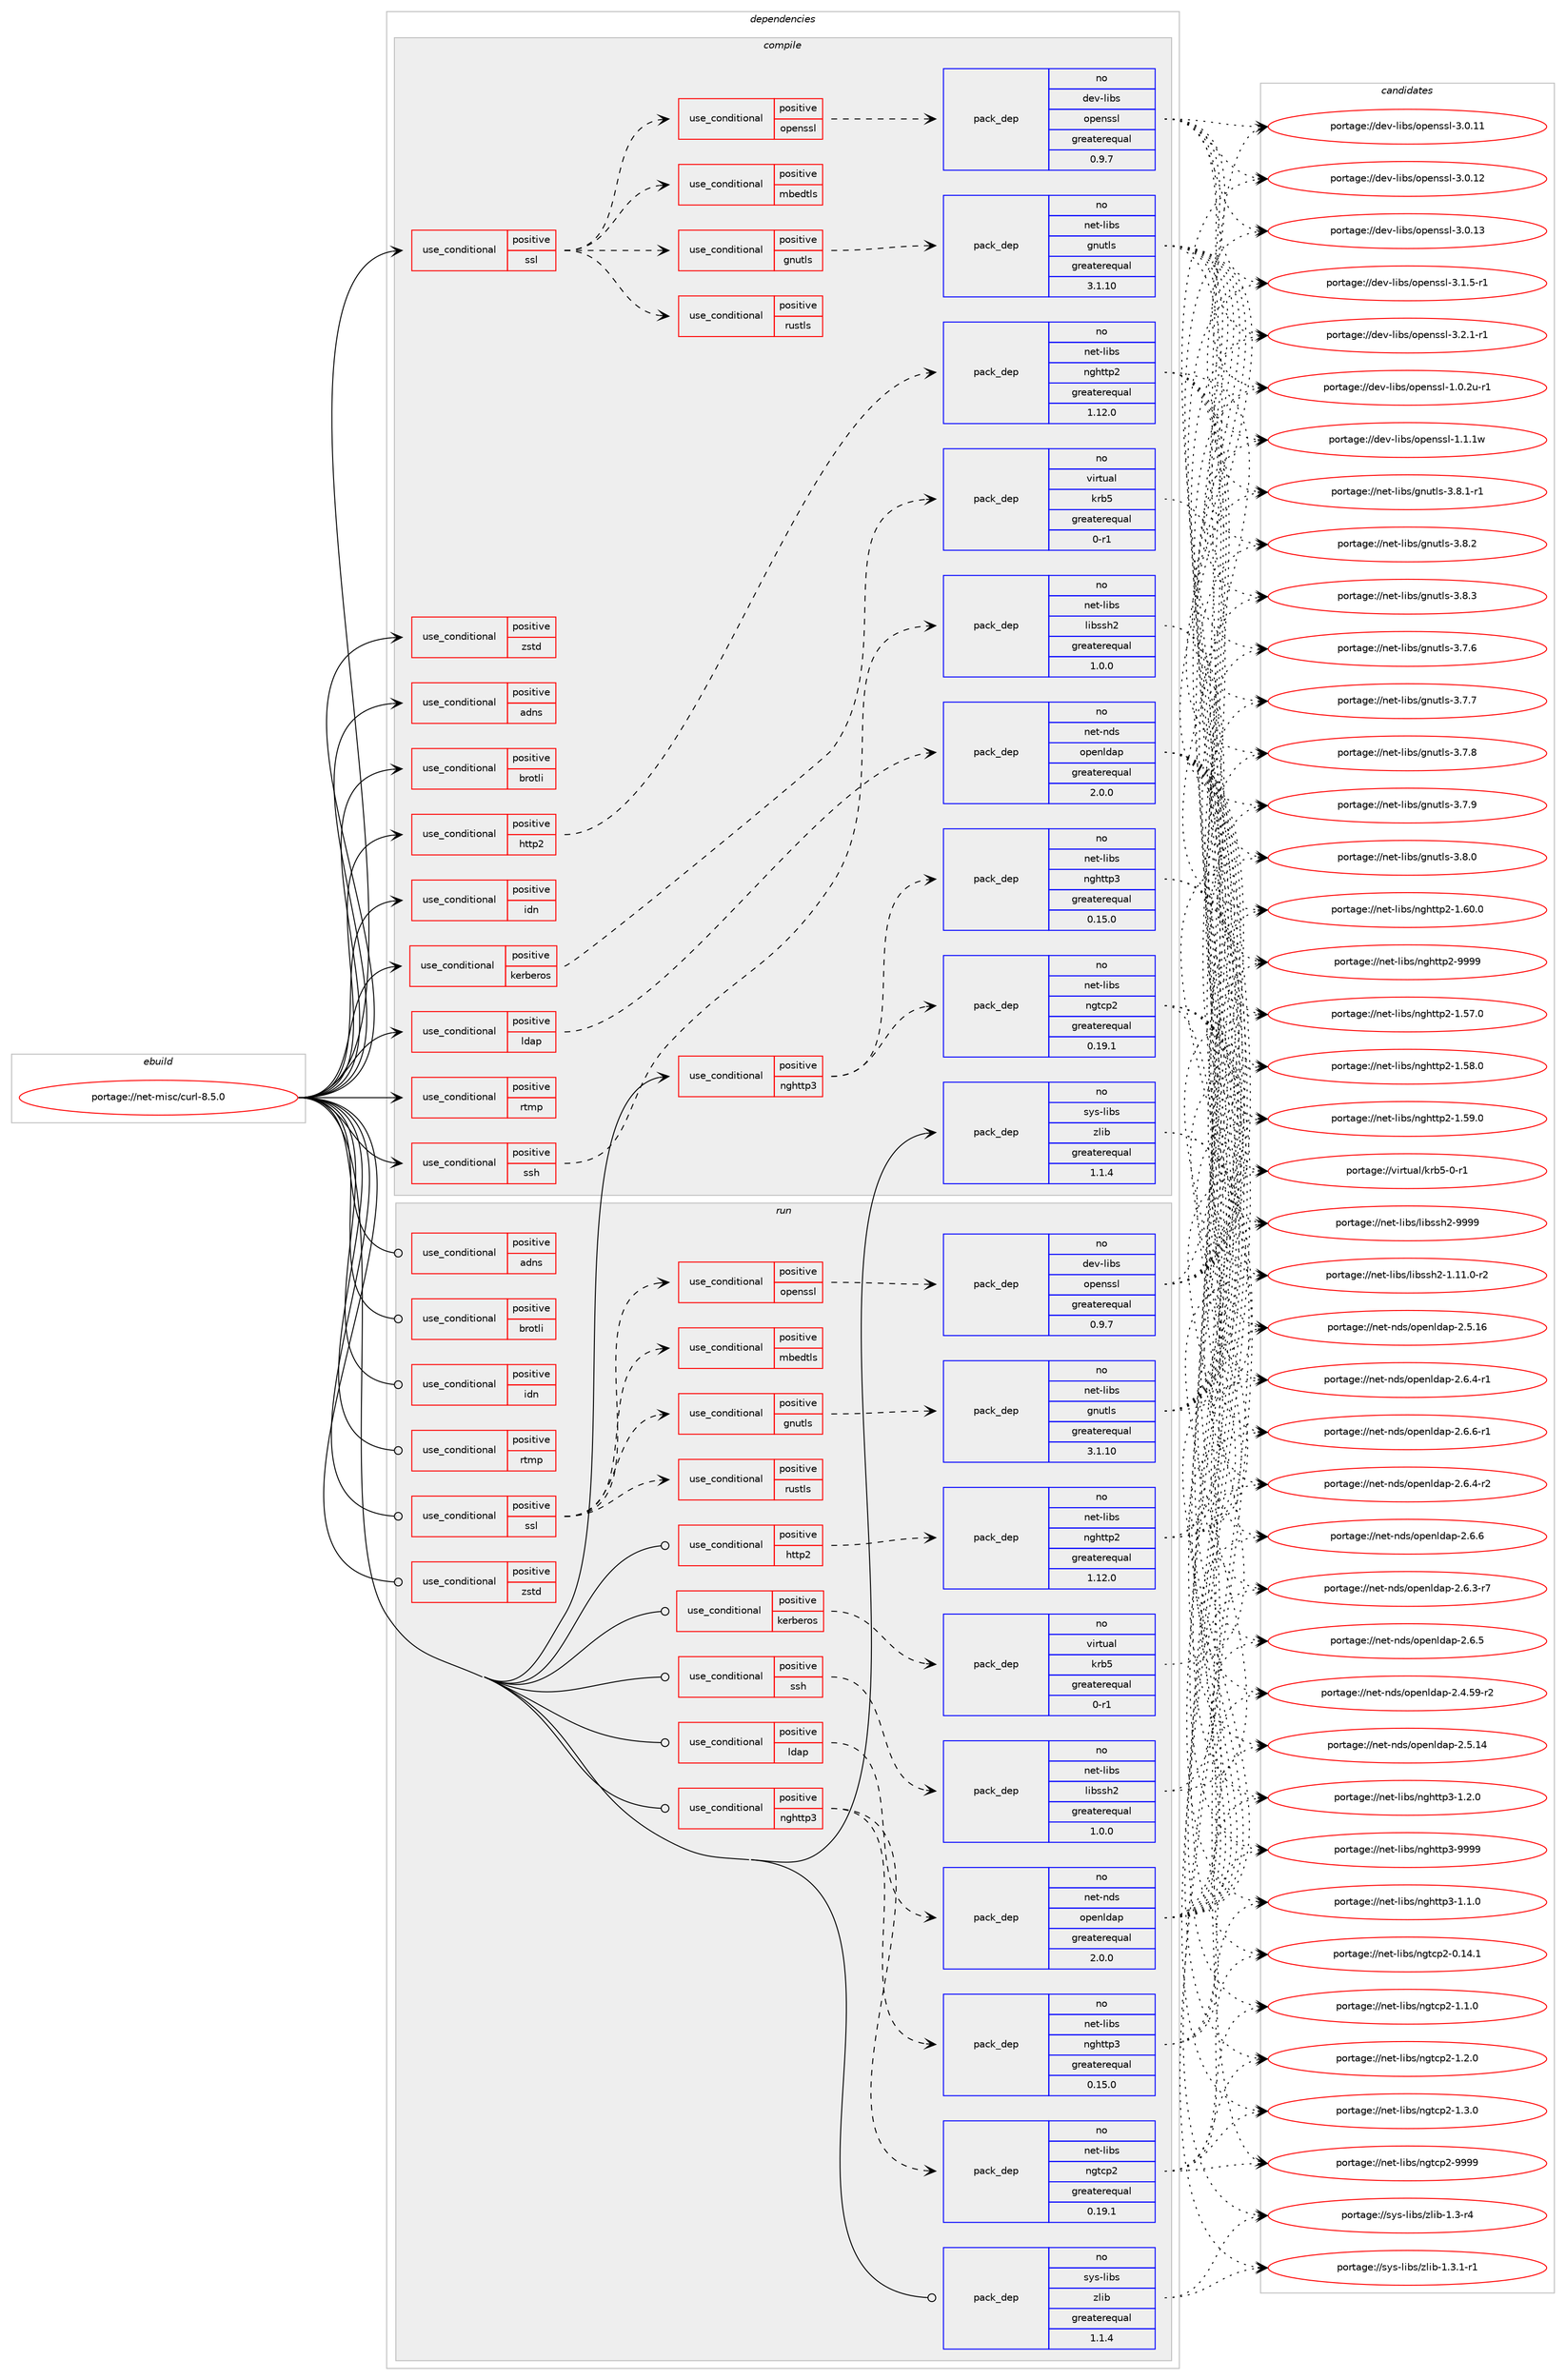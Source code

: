 digraph prolog {

# *************
# Graph options
# *************

newrank=true;
concentrate=true;
compound=true;
graph [rankdir=LR,fontname=Helvetica,fontsize=10,ranksep=1.5];#, ranksep=2.5, nodesep=0.2];
edge  [arrowhead=vee];
node  [fontname=Helvetica,fontsize=10];

# **********
# The ebuild
# **********

subgraph cluster_leftcol {
color=gray;
rank=same;
label=<<i>ebuild</i>>;
id [label="portage://net-misc/curl-8.5.0", color=red, width=4, href="../net-misc/curl-8.5.0.svg"];
}

# ****************
# The dependencies
# ****************

subgraph cluster_midcol {
color=gray;
label=<<i>dependencies</i>>;
subgraph cluster_compile {
fillcolor="#eeeeee";
style=filled;
label=<<i>compile</i>>;
subgraph cond1181 {
dependency1755 [label=<<TABLE BORDER="0" CELLBORDER="1" CELLSPACING="0" CELLPADDING="4"><TR><TD ROWSPAN="3" CELLPADDING="10">use_conditional</TD></TR><TR><TD>positive</TD></TR><TR><TD>adns</TD></TR></TABLE>>, shape=none, color=red];
# *** BEGIN UNKNOWN DEPENDENCY TYPE (TODO) ***
# dependency1755 -> package_dependency(portage://net-misc/curl-8.5.0,install,no,net-dns,c-ares,none,[,,],any_same_slot,[use(optenable(abi_x86_32),negative),use(optenable(abi_x86_64),negative),use(optenable(abi_x86_x32),negative),use(optenable(abi_mips_n32),negative),use(optenable(abi_mips_n64),negative),use(optenable(abi_mips_o32),negative),use(optenable(abi_s390_32),negative),use(optenable(abi_s390_64),negative)])
# *** END UNKNOWN DEPENDENCY TYPE (TODO) ***

}
id:e -> dependency1755:w [weight=20,style="solid",arrowhead="vee"];
subgraph cond1182 {
dependency1756 [label=<<TABLE BORDER="0" CELLBORDER="1" CELLSPACING="0" CELLPADDING="4"><TR><TD ROWSPAN="3" CELLPADDING="10">use_conditional</TD></TR><TR><TD>positive</TD></TR><TR><TD>brotli</TD></TR></TABLE>>, shape=none, color=red];
# *** BEGIN UNKNOWN DEPENDENCY TYPE (TODO) ***
# dependency1756 -> package_dependency(portage://net-misc/curl-8.5.0,install,no,app-arch,brotli,none,[,,],any_same_slot,[use(optenable(abi_x86_32),negative),use(optenable(abi_x86_64),negative),use(optenable(abi_x86_x32),negative),use(optenable(abi_mips_n32),negative),use(optenable(abi_mips_n64),negative),use(optenable(abi_mips_o32),negative),use(optenable(abi_s390_32),negative),use(optenable(abi_s390_64),negative)])
# *** END UNKNOWN DEPENDENCY TYPE (TODO) ***

}
id:e -> dependency1756:w [weight=20,style="solid",arrowhead="vee"];
subgraph cond1183 {
dependency1757 [label=<<TABLE BORDER="0" CELLBORDER="1" CELLSPACING="0" CELLPADDING="4"><TR><TD ROWSPAN="3" CELLPADDING="10">use_conditional</TD></TR><TR><TD>positive</TD></TR><TR><TD>http2</TD></TR></TABLE>>, shape=none, color=red];
subgraph pack546 {
dependency1758 [label=<<TABLE BORDER="0" CELLBORDER="1" CELLSPACING="0" CELLPADDING="4" WIDTH="220"><TR><TD ROWSPAN="6" CELLPADDING="30">pack_dep</TD></TR><TR><TD WIDTH="110">no</TD></TR><TR><TD>net-libs</TD></TR><TR><TD>nghttp2</TD></TR><TR><TD>greaterequal</TD></TR><TR><TD>1.12.0</TD></TR></TABLE>>, shape=none, color=blue];
}
dependency1757:e -> dependency1758:w [weight=20,style="dashed",arrowhead="vee"];
}
id:e -> dependency1757:w [weight=20,style="solid",arrowhead="vee"];
subgraph cond1184 {
dependency1759 [label=<<TABLE BORDER="0" CELLBORDER="1" CELLSPACING="0" CELLPADDING="4"><TR><TD ROWSPAN="3" CELLPADDING="10">use_conditional</TD></TR><TR><TD>positive</TD></TR><TR><TD>idn</TD></TR></TABLE>>, shape=none, color=red];
# *** BEGIN UNKNOWN DEPENDENCY TYPE (TODO) ***
# dependency1759 -> package_dependency(portage://net-misc/curl-8.5.0,install,no,net-dns,libidn2,none,[,,],any_same_slot,[use(optenable(static-libs),none),use(optenable(abi_x86_32),negative),use(optenable(abi_x86_64),negative),use(optenable(abi_x86_x32),negative),use(optenable(abi_mips_n32),negative),use(optenable(abi_mips_n64),negative),use(optenable(abi_mips_o32),negative),use(optenable(abi_s390_32),negative),use(optenable(abi_s390_64),negative)])
# *** END UNKNOWN DEPENDENCY TYPE (TODO) ***

}
id:e -> dependency1759:w [weight=20,style="solid",arrowhead="vee"];
subgraph cond1185 {
dependency1760 [label=<<TABLE BORDER="0" CELLBORDER="1" CELLSPACING="0" CELLPADDING="4"><TR><TD ROWSPAN="3" CELLPADDING="10">use_conditional</TD></TR><TR><TD>positive</TD></TR><TR><TD>kerberos</TD></TR></TABLE>>, shape=none, color=red];
subgraph pack547 {
dependency1761 [label=<<TABLE BORDER="0" CELLBORDER="1" CELLSPACING="0" CELLPADDING="4" WIDTH="220"><TR><TD ROWSPAN="6" CELLPADDING="30">pack_dep</TD></TR><TR><TD WIDTH="110">no</TD></TR><TR><TD>virtual</TD></TR><TR><TD>krb5</TD></TR><TR><TD>greaterequal</TD></TR><TR><TD>0-r1</TD></TR></TABLE>>, shape=none, color=blue];
}
dependency1760:e -> dependency1761:w [weight=20,style="dashed",arrowhead="vee"];
}
id:e -> dependency1760:w [weight=20,style="solid",arrowhead="vee"];
subgraph cond1186 {
dependency1762 [label=<<TABLE BORDER="0" CELLBORDER="1" CELLSPACING="0" CELLPADDING="4"><TR><TD ROWSPAN="3" CELLPADDING="10">use_conditional</TD></TR><TR><TD>positive</TD></TR><TR><TD>ldap</TD></TR></TABLE>>, shape=none, color=red];
subgraph pack548 {
dependency1763 [label=<<TABLE BORDER="0" CELLBORDER="1" CELLSPACING="0" CELLPADDING="4" WIDTH="220"><TR><TD ROWSPAN="6" CELLPADDING="30">pack_dep</TD></TR><TR><TD WIDTH="110">no</TD></TR><TR><TD>net-nds</TD></TR><TR><TD>openldap</TD></TR><TR><TD>greaterequal</TD></TR><TR><TD>2.0.0</TD></TR></TABLE>>, shape=none, color=blue];
}
dependency1762:e -> dependency1763:w [weight=20,style="dashed",arrowhead="vee"];
}
id:e -> dependency1762:w [weight=20,style="solid",arrowhead="vee"];
subgraph cond1187 {
dependency1764 [label=<<TABLE BORDER="0" CELLBORDER="1" CELLSPACING="0" CELLPADDING="4"><TR><TD ROWSPAN="3" CELLPADDING="10">use_conditional</TD></TR><TR><TD>positive</TD></TR><TR><TD>nghttp3</TD></TR></TABLE>>, shape=none, color=red];
subgraph pack549 {
dependency1765 [label=<<TABLE BORDER="0" CELLBORDER="1" CELLSPACING="0" CELLPADDING="4" WIDTH="220"><TR><TD ROWSPAN="6" CELLPADDING="30">pack_dep</TD></TR><TR><TD WIDTH="110">no</TD></TR><TR><TD>net-libs</TD></TR><TR><TD>nghttp3</TD></TR><TR><TD>greaterequal</TD></TR><TR><TD>0.15.0</TD></TR></TABLE>>, shape=none, color=blue];
}
dependency1764:e -> dependency1765:w [weight=20,style="dashed",arrowhead="vee"];
subgraph pack550 {
dependency1766 [label=<<TABLE BORDER="0" CELLBORDER="1" CELLSPACING="0" CELLPADDING="4" WIDTH="220"><TR><TD ROWSPAN="6" CELLPADDING="30">pack_dep</TD></TR><TR><TD WIDTH="110">no</TD></TR><TR><TD>net-libs</TD></TR><TR><TD>ngtcp2</TD></TR><TR><TD>greaterequal</TD></TR><TR><TD>0.19.1</TD></TR></TABLE>>, shape=none, color=blue];
}
dependency1764:e -> dependency1766:w [weight=20,style="dashed",arrowhead="vee"];
}
id:e -> dependency1764:w [weight=20,style="solid",arrowhead="vee"];
subgraph cond1188 {
dependency1767 [label=<<TABLE BORDER="0" CELLBORDER="1" CELLSPACING="0" CELLPADDING="4"><TR><TD ROWSPAN="3" CELLPADDING="10">use_conditional</TD></TR><TR><TD>positive</TD></TR><TR><TD>rtmp</TD></TR></TABLE>>, shape=none, color=red];
# *** BEGIN UNKNOWN DEPENDENCY TYPE (TODO) ***
# dependency1767 -> package_dependency(portage://net-misc/curl-8.5.0,install,no,media-video,rtmpdump,none,[,,],[],[use(optenable(abi_x86_32),negative),use(optenable(abi_x86_64),negative),use(optenable(abi_x86_x32),negative),use(optenable(abi_mips_n32),negative),use(optenable(abi_mips_n64),negative),use(optenable(abi_mips_o32),negative),use(optenable(abi_s390_32),negative),use(optenable(abi_s390_64),negative)])
# *** END UNKNOWN DEPENDENCY TYPE (TODO) ***

}
id:e -> dependency1767:w [weight=20,style="solid",arrowhead="vee"];
subgraph cond1189 {
dependency1768 [label=<<TABLE BORDER="0" CELLBORDER="1" CELLSPACING="0" CELLPADDING="4"><TR><TD ROWSPAN="3" CELLPADDING="10">use_conditional</TD></TR><TR><TD>positive</TD></TR><TR><TD>ssh</TD></TR></TABLE>>, shape=none, color=red];
subgraph pack551 {
dependency1769 [label=<<TABLE BORDER="0" CELLBORDER="1" CELLSPACING="0" CELLPADDING="4" WIDTH="220"><TR><TD ROWSPAN="6" CELLPADDING="30">pack_dep</TD></TR><TR><TD WIDTH="110">no</TD></TR><TR><TD>net-libs</TD></TR><TR><TD>libssh2</TD></TR><TR><TD>greaterequal</TD></TR><TR><TD>1.0.0</TD></TR></TABLE>>, shape=none, color=blue];
}
dependency1768:e -> dependency1769:w [weight=20,style="dashed",arrowhead="vee"];
}
id:e -> dependency1768:w [weight=20,style="solid",arrowhead="vee"];
subgraph cond1190 {
dependency1770 [label=<<TABLE BORDER="0" CELLBORDER="1" CELLSPACING="0" CELLPADDING="4"><TR><TD ROWSPAN="3" CELLPADDING="10">use_conditional</TD></TR><TR><TD>positive</TD></TR><TR><TD>ssl</TD></TR></TABLE>>, shape=none, color=red];
subgraph cond1191 {
dependency1771 [label=<<TABLE BORDER="0" CELLBORDER="1" CELLSPACING="0" CELLPADDING="4"><TR><TD ROWSPAN="3" CELLPADDING="10">use_conditional</TD></TR><TR><TD>positive</TD></TR><TR><TD>gnutls</TD></TR></TABLE>>, shape=none, color=red];
# *** BEGIN UNKNOWN DEPENDENCY TYPE (TODO) ***
# dependency1771 -> package_dependency(portage://net-misc/curl-8.5.0,install,no,app-misc,ca-certificates,none,[,,],[],[])
# *** END UNKNOWN DEPENDENCY TYPE (TODO) ***

subgraph pack552 {
dependency1772 [label=<<TABLE BORDER="0" CELLBORDER="1" CELLSPACING="0" CELLPADDING="4" WIDTH="220"><TR><TD ROWSPAN="6" CELLPADDING="30">pack_dep</TD></TR><TR><TD WIDTH="110">no</TD></TR><TR><TD>net-libs</TD></TR><TR><TD>gnutls</TD></TR><TR><TD>greaterequal</TD></TR><TR><TD>3.1.10</TD></TR></TABLE>>, shape=none, color=blue];
}
dependency1771:e -> dependency1772:w [weight=20,style="dashed",arrowhead="vee"];
# *** BEGIN UNKNOWN DEPENDENCY TYPE (TODO) ***
# dependency1771 -> package_dependency(portage://net-misc/curl-8.5.0,install,no,dev-libs,nettle,none,[,,],any_same_slot,[use(optenable(abi_x86_32),negative),use(optenable(abi_x86_64),negative),use(optenable(abi_x86_x32),negative),use(optenable(abi_mips_n32),negative),use(optenable(abi_mips_n64),negative),use(optenable(abi_mips_o32),negative),use(optenable(abi_s390_32),negative),use(optenable(abi_s390_64),negative)])
# *** END UNKNOWN DEPENDENCY TYPE (TODO) ***

}
dependency1770:e -> dependency1771:w [weight=20,style="dashed",arrowhead="vee"];
subgraph cond1192 {
dependency1773 [label=<<TABLE BORDER="0" CELLBORDER="1" CELLSPACING="0" CELLPADDING="4"><TR><TD ROWSPAN="3" CELLPADDING="10">use_conditional</TD></TR><TR><TD>positive</TD></TR><TR><TD>mbedtls</TD></TR></TABLE>>, shape=none, color=red];
# *** BEGIN UNKNOWN DEPENDENCY TYPE (TODO) ***
# dependency1773 -> package_dependency(portage://net-misc/curl-8.5.0,install,no,app-misc,ca-certificates,none,[,,],[],[])
# *** END UNKNOWN DEPENDENCY TYPE (TODO) ***

# *** BEGIN UNKNOWN DEPENDENCY TYPE (TODO) ***
# dependency1773 -> package_dependency(portage://net-misc/curl-8.5.0,install,no,net-libs,mbedtls,none,[,,],any_same_slot,[use(optenable(abi_x86_32),negative),use(optenable(abi_x86_64),negative),use(optenable(abi_x86_x32),negative),use(optenable(abi_mips_n32),negative),use(optenable(abi_mips_n64),negative),use(optenable(abi_mips_o32),negative),use(optenable(abi_s390_32),negative),use(optenable(abi_s390_64),negative)])
# *** END UNKNOWN DEPENDENCY TYPE (TODO) ***

}
dependency1770:e -> dependency1773:w [weight=20,style="dashed",arrowhead="vee"];
subgraph cond1193 {
dependency1774 [label=<<TABLE BORDER="0" CELLBORDER="1" CELLSPACING="0" CELLPADDING="4"><TR><TD ROWSPAN="3" CELLPADDING="10">use_conditional</TD></TR><TR><TD>positive</TD></TR><TR><TD>openssl</TD></TR></TABLE>>, shape=none, color=red];
subgraph pack553 {
dependency1775 [label=<<TABLE BORDER="0" CELLBORDER="1" CELLSPACING="0" CELLPADDING="4" WIDTH="220"><TR><TD ROWSPAN="6" CELLPADDING="30">pack_dep</TD></TR><TR><TD WIDTH="110">no</TD></TR><TR><TD>dev-libs</TD></TR><TR><TD>openssl</TD></TR><TR><TD>greaterequal</TD></TR><TR><TD>0.9.7</TD></TR></TABLE>>, shape=none, color=blue];
}
dependency1774:e -> dependency1775:w [weight=20,style="dashed",arrowhead="vee"];
}
dependency1770:e -> dependency1774:w [weight=20,style="dashed",arrowhead="vee"];
subgraph cond1194 {
dependency1776 [label=<<TABLE BORDER="0" CELLBORDER="1" CELLSPACING="0" CELLPADDING="4"><TR><TD ROWSPAN="3" CELLPADDING="10">use_conditional</TD></TR><TR><TD>positive</TD></TR><TR><TD>rustls</TD></TR></TABLE>>, shape=none, color=red];
# *** BEGIN UNKNOWN DEPENDENCY TYPE (TODO) ***
# dependency1776 -> package_dependency(portage://net-misc/curl-8.5.0,install,no,net-libs,rustls-ffi,none,[,,],any_same_slot,[use(optenable(abi_x86_32),negative),use(optenable(abi_x86_64),negative),use(optenable(abi_x86_x32),negative),use(optenable(abi_mips_n32),negative),use(optenable(abi_mips_n64),negative),use(optenable(abi_mips_o32),negative),use(optenable(abi_s390_32),negative),use(optenable(abi_s390_64),negative)])
# *** END UNKNOWN DEPENDENCY TYPE (TODO) ***

}
dependency1770:e -> dependency1776:w [weight=20,style="dashed",arrowhead="vee"];
}
id:e -> dependency1770:w [weight=20,style="solid",arrowhead="vee"];
subgraph cond1195 {
dependency1777 [label=<<TABLE BORDER="0" CELLBORDER="1" CELLSPACING="0" CELLPADDING="4"><TR><TD ROWSPAN="3" CELLPADDING="10">use_conditional</TD></TR><TR><TD>positive</TD></TR><TR><TD>zstd</TD></TR></TABLE>>, shape=none, color=red];
# *** BEGIN UNKNOWN DEPENDENCY TYPE (TODO) ***
# dependency1777 -> package_dependency(portage://net-misc/curl-8.5.0,install,no,app-arch,zstd,none,[,,],any_same_slot,[use(optenable(abi_x86_32),negative),use(optenable(abi_x86_64),negative),use(optenable(abi_x86_x32),negative),use(optenable(abi_mips_n32),negative),use(optenable(abi_mips_n64),negative),use(optenable(abi_mips_o32),negative),use(optenable(abi_s390_32),negative),use(optenable(abi_s390_64),negative)])
# *** END UNKNOWN DEPENDENCY TYPE (TODO) ***

}
id:e -> dependency1777:w [weight=20,style="solid",arrowhead="vee"];
subgraph pack554 {
dependency1778 [label=<<TABLE BORDER="0" CELLBORDER="1" CELLSPACING="0" CELLPADDING="4" WIDTH="220"><TR><TD ROWSPAN="6" CELLPADDING="30">pack_dep</TD></TR><TR><TD WIDTH="110">no</TD></TR><TR><TD>sys-libs</TD></TR><TR><TD>zlib</TD></TR><TR><TD>greaterequal</TD></TR><TR><TD>1.1.4</TD></TR></TABLE>>, shape=none, color=blue];
}
id:e -> dependency1778:w [weight=20,style="solid",arrowhead="vee"];
}
subgraph cluster_compileandrun {
fillcolor="#eeeeee";
style=filled;
label=<<i>compile and run</i>>;
}
subgraph cluster_run {
fillcolor="#eeeeee";
style=filled;
label=<<i>run</i>>;
subgraph cond1196 {
dependency1779 [label=<<TABLE BORDER="0" CELLBORDER="1" CELLSPACING="0" CELLPADDING="4"><TR><TD ROWSPAN="3" CELLPADDING="10">use_conditional</TD></TR><TR><TD>positive</TD></TR><TR><TD>adns</TD></TR></TABLE>>, shape=none, color=red];
# *** BEGIN UNKNOWN DEPENDENCY TYPE (TODO) ***
# dependency1779 -> package_dependency(portage://net-misc/curl-8.5.0,run,no,net-dns,c-ares,none,[,,],any_same_slot,[use(optenable(abi_x86_32),negative),use(optenable(abi_x86_64),negative),use(optenable(abi_x86_x32),negative),use(optenable(abi_mips_n32),negative),use(optenable(abi_mips_n64),negative),use(optenable(abi_mips_o32),negative),use(optenable(abi_s390_32),negative),use(optenable(abi_s390_64),negative)])
# *** END UNKNOWN DEPENDENCY TYPE (TODO) ***

}
id:e -> dependency1779:w [weight=20,style="solid",arrowhead="odot"];
subgraph cond1197 {
dependency1780 [label=<<TABLE BORDER="0" CELLBORDER="1" CELLSPACING="0" CELLPADDING="4"><TR><TD ROWSPAN="3" CELLPADDING="10">use_conditional</TD></TR><TR><TD>positive</TD></TR><TR><TD>brotli</TD></TR></TABLE>>, shape=none, color=red];
# *** BEGIN UNKNOWN DEPENDENCY TYPE (TODO) ***
# dependency1780 -> package_dependency(portage://net-misc/curl-8.5.0,run,no,app-arch,brotli,none,[,,],any_same_slot,[use(optenable(abi_x86_32),negative),use(optenable(abi_x86_64),negative),use(optenable(abi_x86_x32),negative),use(optenable(abi_mips_n32),negative),use(optenable(abi_mips_n64),negative),use(optenable(abi_mips_o32),negative),use(optenable(abi_s390_32),negative),use(optenable(abi_s390_64),negative)])
# *** END UNKNOWN DEPENDENCY TYPE (TODO) ***

}
id:e -> dependency1780:w [weight=20,style="solid",arrowhead="odot"];
subgraph cond1198 {
dependency1781 [label=<<TABLE BORDER="0" CELLBORDER="1" CELLSPACING="0" CELLPADDING="4"><TR><TD ROWSPAN="3" CELLPADDING="10">use_conditional</TD></TR><TR><TD>positive</TD></TR><TR><TD>http2</TD></TR></TABLE>>, shape=none, color=red];
subgraph pack555 {
dependency1782 [label=<<TABLE BORDER="0" CELLBORDER="1" CELLSPACING="0" CELLPADDING="4" WIDTH="220"><TR><TD ROWSPAN="6" CELLPADDING="30">pack_dep</TD></TR><TR><TD WIDTH="110">no</TD></TR><TR><TD>net-libs</TD></TR><TR><TD>nghttp2</TD></TR><TR><TD>greaterequal</TD></TR><TR><TD>1.12.0</TD></TR></TABLE>>, shape=none, color=blue];
}
dependency1781:e -> dependency1782:w [weight=20,style="dashed",arrowhead="vee"];
}
id:e -> dependency1781:w [weight=20,style="solid",arrowhead="odot"];
subgraph cond1199 {
dependency1783 [label=<<TABLE BORDER="0" CELLBORDER="1" CELLSPACING="0" CELLPADDING="4"><TR><TD ROWSPAN="3" CELLPADDING="10">use_conditional</TD></TR><TR><TD>positive</TD></TR><TR><TD>idn</TD></TR></TABLE>>, shape=none, color=red];
# *** BEGIN UNKNOWN DEPENDENCY TYPE (TODO) ***
# dependency1783 -> package_dependency(portage://net-misc/curl-8.5.0,run,no,net-dns,libidn2,none,[,,],any_same_slot,[use(optenable(static-libs),none),use(optenable(abi_x86_32),negative),use(optenable(abi_x86_64),negative),use(optenable(abi_x86_x32),negative),use(optenable(abi_mips_n32),negative),use(optenable(abi_mips_n64),negative),use(optenable(abi_mips_o32),negative),use(optenable(abi_s390_32),negative),use(optenable(abi_s390_64),negative)])
# *** END UNKNOWN DEPENDENCY TYPE (TODO) ***

}
id:e -> dependency1783:w [weight=20,style="solid",arrowhead="odot"];
subgraph cond1200 {
dependency1784 [label=<<TABLE BORDER="0" CELLBORDER="1" CELLSPACING="0" CELLPADDING="4"><TR><TD ROWSPAN="3" CELLPADDING="10">use_conditional</TD></TR><TR><TD>positive</TD></TR><TR><TD>kerberos</TD></TR></TABLE>>, shape=none, color=red];
subgraph pack556 {
dependency1785 [label=<<TABLE BORDER="0" CELLBORDER="1" CELLSPACING="0" CELLPADDING="4" WIDTH="220"><TR><TD ROWSPAN="6" CELLPADDING="30">pack_dep</TD></TR><TR><TD WIDTH="110">no</TD></TR><TR><TD>virtual</TD></TR><TR><TD>krb5</TD></TR><TR><TD>greaterequal</TD></TR><TR><TD>0-r1</TD></TR></TABLE>>, shape=none, color=blue];
}
dependency1784:e -> dependency1785:w [weight=20,style="dashed",arrowhead="vee"];
}
id:e -> dependency1784:w [weight=20,style="solid",arrowhead="odot"];
subgraph cond1201 {
dependency1786 [label=<<TABLE BORDER="0" CELLBORDER="1" CELLSPACING="0" CELLPADDING="4"><TR><TD ROWSPAN="3" CELLPADDING="10">use_conditional</TD></TR><TR><TD>positive</TD></TR><TR><TD>ldap</TD></TR></TABLE>>, shape=none, color=red];
subgraph pack557 {
dependency1787 [label=<<TABLE BORDER="0" CELLBORDER="1" CELLSPACING="0" CELLPADDING="4" WIDTH="220"><TR><TD ROWSPAN="6" CELLPADDING="30">pack_dep</TD></TR><TR><TD WIDTH="110">no</TD></TR><TR><TD>net-nds</TD></TR><TR><TD>openldap</TD></TR><TR><TD>greaterequal</TD></TR><TR><TD>2.0.0</TD></TR></TABLE>>, shape=none, color=blue];
}
dependency1786:e -> dependency1787:w [weight=20,style="dashed",arrowhead="vee"];
}
id:e -> dependency1786:w [weight=20,style="solid",arrowhead="odot"];
subgraph cond1202 {
dependency1788 [label=<<TABLE BORDER="0" CELLBORDER="1" CELLSPACING="0" CELLPADDING="4"><TR><TD ROWSPAN="3" CELLPADDING="10">use_conditional</TD></TR><TR><TD>positive</TD></TR><TR><TD>nghttp3</TD></TR></TABLE>>, shape=none, color=red];
subgraph pack558 {
dependency1789 [label=<<TABLE BORDER="0" CELLBORDER="1" CELLSPACING="0" CELLPADDING="4" WIDTH="220"><TR><TD ROWSPAN="6" CELLPADDING="30">pack_dep</TD></TR><TR><TD WIDTH="110">no</TD></TR><TR><TD>net-libs</TD></TR><TR><TD>nghttp3</TD></TR><TR><TD>greaterequal</TD></TR><TR><TD>0.15.0</TD></TR></TABLE>>, shape=none, color=blue];
}
dependency1788:e -> dependency1789:w [weight=20,style="dashed",arrowhead="vee"];
subgraph pack559 {
dependency1790 [label=<<TABLE BORDER="0" CELLBORDER="1" CELLSPACING="0" CELLPADDING="4" WIDTH="220"><TR><TD ROWSPAN="6" CELLPADDING="30">pack_dep</TD></TR><TR><TD WIDTH="110">no</TD></TR><TR><TD>net-libs</TD></TR><TR><TD>ngtcp2</TD></TR><TR><TD>greaterequal</TD></TR><TR><TD>0.19.1</TD></TR></TABLE>>, shape=none, color=blue];
}
dependency1788:e -> dependency1790:w [weight=20,style="dashed",arrowhead="vee"];
}
id:e -> dependency1788:w [weight=20,style="solid",arrowhead="odot"];
subgraph cond1203 {
dependency1791 [label=<<TABLE BORDER="0" CELLBORDER="1" CELLSPACING="0" CELLPADDING="4"><TR><TD ROWSPAN="3" CELLPADDING="10">use_conditional</TD></TR><TR><TD>positive</TD></TR><TR><TD>rtmp</TD></TR></TABLE>>, shape=none, color=red];
# *** BEGIN UNKNOWN DEPENDENCY TYPE (TODO) ***
# dependency1791 -> package_dependency(portage://net-misc/curl-8.5.0,run,no,media-video,rtmpdump,none,[,,],[],[use(optenable(abi_x86_32),negative),use(optenable(abi_x86_64),negative),use(optenable(abi_x86_x32),negative),use(optenable(abi_mips_n32),negative),use(optenable(abi_mips_n64),negative),use(optenable(abi_mips_o32),negative),use(optenable(abi_s390_32),negative),use(optenable(abi_s390_64),negative)])
# *** END UNKNOWN DEPENDENCY TYPE (TODO) ***

}
id:e -> dependency1791:w [weight=20,style="solid",arrowhead="odot"];
subgraph cond1204 {
dependency1792 [label=<<TABLE BORDER="0" CELLBORDER="1" CELLSPACING="0" CELLPADDING="4"><TR><TD ROWSPAN="3" CELLPADDING="10">use_conditional</TD></TR><TR><TD>positive</TD></TR><TR><TD>ssh</TD></TR></TABLE>>, shape=none, color=red];
subgraph pack560 {
dependency1793 [label=<<TABLE BORDER="0" CELLBORDER="1" CELLSPACING="0" CELLPADDING="4" WIDTH="220"><TR><TD ROWSPAN="6" CELLPADDING="30">pack_dep</TD></TR><TR><TD WIDTH="110">no</TD></TR><TR><TD>net-libs</TD></TR><TR><TD>libssh2</TD></TR><TR><TD>greaterequal</TD></TR><TR><TD>1.0.0</TD></TR></TABLE>>, shape=none, color=blue];
}
dependency1792:e -> dependency1793:w [weight=20,style="dashed",arrowhead="vee"];
}
id:e -> dependency1792:w [weight=20,style="solid",arrowhead="odot"];
subgraph cond1205 {
dependency1794 [label=<<TABLE BORDER="0" CELLBORDER="1" CELLSPACING="0" CELLPADDING="4"><TR><TD ROWSPAN="3" CELLPADDING="10">use_conditional</TD></TR><TR><TD>positive</TD></TR><TR><TD>ssl</TD></TR></TABLE>>, shape=none, color=red];
subgraph cond1206 {
dependency1795 [label=<<TABLE BORDER="0" CELLBORDER="1" CELLSPACING="0" CELLPADDING="4"><TR><TD ROWSPAN="3" CELLPADDING="10">use_conditional</TD></TR><TR><TD>positive</TD></TR><TR><TD>gnutls</TD></TR></TABLE>>, shape=none, color=red];
# *** BEGIN UNKNOWN DEPENDENCY TYPE (TODO) ***
# dependency1795 -> package_dependency(portage://net-misc/curl-8.5.0,run,no,app-misc,ca-certificates,none,[,,],[],[])
# *** END UNKNOWN DEPENDENCY TYPE (TODO) ***

subgraph pack561 {
dependency1796 [label=<<TABLE BORDER="0" CELLBORDER="1" CELLSPACING="0" CELLPADDING="4" WIDTH="220"><TR><TD ROWSPAN="6" CELLPADDING="30">pack_dep</TD></TR><TR><TD WIDTH="110">no</TD></TR><TR><TD>net-libs</TD></TR><TR><TD>gnutls</TD></TR><TR><TD>greaterequal</TD></TR><TR><TD>3.1.10</TD></TR></TABLE>>, shape=none, color=blue];
}
dependency1795:e -> dependency1796:w [weight=20,style="dashed",arrowhead="vee"];
# *** BEGIN UNKNOWN DEPENDENCY TYPE (TODO) ***
# dependency1795 -> package_dependency(portage://net-misc/curl-8.5.0,run,no,dev-libs,nettle,none,[,,],any_same_slot,[use(optenable(abi_x86_32),negative),use(optenable(abi_x86_64),negative),use(optenable(abi_x86_x32),negative),use(optenable(abi_mips_n32),negative),use(optenable(abi_mips_n64),negative),use(optenable(abi_mips_o32),negative),use(optenable(abi_s390_32),negative),use(optenable(abi_s390_64),negative)])
# *** END UNKNOWN DEPENDENCY TYPE (TODO) ***

}
dependency1794:e -> dependency1795:w [weight=20,style="dashed",arrowhead="vee"];
subgraph cond1207 {
dependency1797 [label=<<TABLE BORDER="0" CELLBORDER="1" CELLSPACING="0" CELLPADDING="4"><TR><TD ROWSPAN="3" CELLPADDING="10">use_conditional</TD></TR><TR><TD>positive</TD></TR><TR><TD>mbedtls</TD></TR></TABLE>>, shape=none, color=red];
# *** BEGIN UNKNOWN DEPENDENCY TYPE (TODO) ***
# dependency1797 -> package_dependency(portage://net-misc/curl-8.5.0,run,no,app-misc,ca-certificates,none,[,,],[],[])
# *** END UNKNOWN DEPENDENCY TYPE (TODO) ***

# *** BEGIN UNKNOWN DEPENDENCY TYPE (TODO) ***
# dependency1797 -> package_dependency(portage://net-misc/curl-8.5.0,run,no,net-libs,mbedtls,none,[,,],any_same_slot,[use(optenable(abi_x86_32),negative),use(optenable(abi_x86_64),negative),use(optenable(abi_x86_x32),negative),use(optenable(abi_mips_n32),negative),use(optenable(abi_mips_n64),negative),use(optenable(abi_mips_o32),negative),use(optenable(abi_s390_32),negative),use(optenable(abi_s390_64),negative)])
# *** END UNKNOWN DEPENDENCY TYPE (TODO) ***

}
dependency1794:e -> dependency1797:w [weight=20,style="dashed",arrowhead="vee"];
subgraph cond1208 {
dependency1798 [label=<<TABLE BORDER="0" CELLBORDER="1" CELLSPACING="0" CELLPADDING="4"><TR><TD ROWSPAN="3" CELLPADDING="10">use_conditional</TD></TR><TR><TD>positive</TD></TR><TR><TD>openssl</TD></TR></TABLE>>, shape=none, color=red];
subgraph pack562 {
dependency1799 [label=<<TABLE BORDER="0" CELLBORDER="1" CELLSPACING="0" CELLPADDING="4" WIDTH="220"><TR><TD ROWSPAN="6" CELLPADDING="30">pack_dep</TD></TR><TR><TD WIDTH="110">no</TD></TR><TR><TD>dev-libs</TD></TR><TR><TD>openssl</TD></TR><TR><TD>greaterequal</TD></TR><TR><TD>0.9.7</TD></TR></TABLE>>, shape=none, color=blue];
}
dependency1798:e -> dependency1799:w [weight=20,style="dashed",arrowhead="vee"];
}
dependency1794:e -> dependency1798:w [weight=20,style="dashed",arrowhead="vee"];
subgraph cond1209 {
dependency1800 [label=<<TABLE BORDER="0" CELLBORDER="1" CELLSPACING="0" CELLPADDING="4"><TR><TD ROWSPAN="3" CELLPADDING="10">use_conditional</TD></TR><TR><TD>positive</TD></TR><TR><TD>rustls</TD></TR></TABLE>>, shape=none, color=red];
# *** BEGIN UNKNOWN DEPENDENCY TYPE (TODO) ***
# dependency1800 -> package_dependency(portage://net-misc/curl-8.5.0,run,no,net-libs,rustls-ffi,none,[,,],any_same_slot,[use(optenable(abi_x86_32),negative),use(optenable(abi_x86_64),negative),use(optenable(abi_x86_x32),negative),use(optenable(abi_mips_n32),negative),use(optenable(abi_mips_n64),negative),use(optenable(abi_mips_o32),negative),use(optenable(abi_s390_32),negative),use(optenable(abi_s390_64),negative)])
# *** END UNKNOWN DEPENDENCY TYPE (TODO) ***

}
dependency1794:e -> dependency1800:w [weight=20,style="dashed",arrowhead="vee"];
}
id:e -> dependency1794:w [weight=20,style="solid",arrowhead="odot"];
subgraph cond1210 {
dependency1801 [label=<<TABLE BORDER="0" CELLBORDER="1" CELLSPACING="0" CELLPADDING="4"><TR><TD ROWSPAN="3" CELLPADDING="10">use_conditional</TD></TR><TR><TD>positive</TD></TR><TR><TD>zstd</TD></TR></TABLE>>, shape=none, color=red];
# *** BEGIN UNKNOWN DEPENDENCY TYPE (TODO) ***
# dependency1801 -> package_dependency(portage://net-misc/curl-8.5.0,run,no,app-arch,zstd,none,[,,],any_same_slot,[use(optenable(abi_x86_32),negative),use(optenable(abi_x86_64),negative),use(optenable(abi_x86_x32),negative),use(optenable(abi_mips_n32),negative),use(optenable(abi_mips_n64),negative),use(optenable(abi_mips_o32),negative),use(optenable(abi_s390_32),negative),use(optenable(abi_s390_64),negative)])
# *** END UNKNOWN DEPENDENCY TYPE (TODO) ***

}
id:e -> dependency1801:w [weight=20,style="solid",arrowhead="odot"];
subgraph pack563 {
dependency1802 [label=<<TABLE BORDER="0" CELLBORDER="1" CELLSPACING="0" CELLPADDING="4" WIDTH="220"><TR><TD ROWSPAN="6" CELLPADDING="30">pack_dep</TD></TR><TR><TD WIDTH="110">no</TD></TR><TR><TD>sys-libs</TD></TR><TR><TD>zlib</TD></TR><TR><TD>greaterequal</TD></TR><TR><TD>1.1.4</TD></TR></TABLE>>, shape=none, color=blue];
}
id:e -> dependency1802:w [weight=20,style="solid",arrowhead="odot"];
}
}

# **************
# The candidates
# **************

subgraph cluster_choices {
rank=same;
color=gray;
label=<<i>candidates</i>>;

subgraph choice546 {
color=black;
nodesep=1;
choice1101011164510810598115471101031041161161125045494653554648 [label="portage://net-libs/nghttp2-1.57.0", color=red, width=4,href="../net-libs/nghttp2-1.57.0.svg"];
choice1101011164510810598115471101031041161161125045494653564648 [label="portage://net-libs/nghttp2-1.58.0", color=red, width=4,href="../net-libs/nghttp2-1.58.0.svg"];
choice1101011164510810598115471101031041161161125045494653574648 [label="portage://net-libs/nghttp2-1.59.0", color=red, width=4,href="../net-libs/nghttp2-1.59.0.svg"];
choice1101011164510810598115471101031041161161125045494654484648 [label="portage://net-libs/nghttp2-1.60.0", color=red, width=4,href="../net-libs/nghttp2-1.60.0.svg"];
choice110101116451081059811547110103104116116112504557575757 [label="portage://net-libs/nghttp2-9999", color=red, width=4,href="../net-libs/nghttp2-9999.svg"];
dependency1758:e -> choice1101011164510810598115471101031041161161125045494653554648:w [style=dotted,weight="100"];
dependency1758:e -> choice1101011164510810598115471101031041161161125045494653564648:w [style=dotted,weight="100"];
dependency1758:e -> choice1101011164510810598115471101031041161161125045494653574648:w [style=dotted,weight="100"];
dependency1758:e -> choice1101011164510810598115471101031041161161125045494654484648:w [style=dotted,weight="100"];
dependency1758:e -> choice110101116451081059811547110103104116116112504557575757:w [style=dotted,weight="100"];
}
subgraph choice547 {
color=black;
nodesep=1;
choice1181051141161179710847107114985345484511449 [label="portage://virtual/krb5-0-r1", color=red, width=4,href="../virtual/krb5-0-r1.svg"];
dependency1761:e -> choice1181051141161179710847107114985345484511449:w [style=dotted,weight="100"];
}
subgraph choice548 {
color=black;
nodesep=1;
choice110101116451101001154711111210111010810097112455046524653574511450 [label="portage://net-nds/openldap-2.4.59-r2", color=red, width=4,href="../net-nds/openldap-2.4.59-r2.svg"];
choice11010111645110100115471111121011101081009711245504653464952 [label="portage://net-nds/openldap-2.5.14", color=red, width=4,href="../net-nds/openldap-2.5.14.svg"];
choice11010111645110100115471111121011101081009711245504653464954 [label="portage://net-nds/openldap-2.5.16", color=red, width=4,href="../net-nds/openldap-2.5.16.svg"];
choice1101011164511010011547111112101110108100971124550465446514511455 [label="portage://net-nds/openldap-2.6.3-r7", color=red, width=4,href="../net-nds/openldap-2.6.3-r7.svg"];
choice1101011164511010011547111112101110108100971124550465446524511449 [label="portage://net-nds/openldap-2.6.4-r1", color=red, width=4,href="../net-nds/openldap-2.6.4-r1.svg"];
choice1101011164511010011547111112101110108100971124550465446524511450 [label="portage://net-nds/openldap-2.6.4-r2", color=red, width=4,href="../net-nds/openldap-2.6.4-r2.svg"];
choice110101116451101001154711111210111010810097112455046544653 [label="portage://net-nds/openldap-2.6.5", color=red, width=4,href="../net-nds/openldap-2.6.5.svg"];
choice110101116451101001154711111210111010810097112455046544654 [label="portage://net-nds/openldap-2.6.6", color=red, width=4,href="../net-nds/openldap-2.6.6.svg"];
choice1101011164511010011547111112101110108100971124550465446544511449 [label="portage://net-nds/openldap-2.6.6-r1", color=red, width=4,href="../net-nds/openldap-2.6.6-r1.svg"];
dependency1763:e -> choice110101116451101001154711111210111010810097112455046524653574511450:w [style=dotted,weight="100"];
dependency1763:e -> choice11010111645110100115471111121011101081009711245504653464952:w [style=dotted,weight="100"];
dependency1763:e -> choice11010111645110100115471111121011101081009711245504653464954:w [style=dotted,weight="100"];
dependency1763:e -> choice1101011164511010011547111112101110108100971124550465446514511455:w [style=dotted,weight="100"];
dependency1763:e -> choice1101011164511010011547111112101110108100971124550465446524511449:w [style=dotted,weight="100"];
dependency1763:e -> choice1101011164511010011547111112101110108100971124550465446524511450:w [style=dotted,weight="100"];
dependency1763:e -> choice110101116451101001154711111210111010810097112455046544653:w [style=dotted,weight="100"];
dependency1763:e -> choice110101116451101001154711111210111010810097112455046544654:w [style=dotted,weight="100"];
dependency1763:e -> choice1101011164511010011547111112101110108100971124550465446544511449:w [style=dotted,weight="100"];
}
subgraph choice549 {
color=black;
nodesep=1;
choice11010111645108105981154711010310411611611251454946494648 [label="portage://net-libs/nghttp3-1.1.0", color=red, width=4,href="../net-libs/nghttp3-1.1.0.svg"];
choice11010111645108105981154711010310411611611251454946504648 [label="portage://net-libs/nghttp3-1.2.0", color=red, width=4,href="../net-libs/nghttp3-1.2.0.svg"];
choice110101116451081059811547110103104116116112514557575757 [label="portage://net-libs/nghttp3-9999", color=red, width=4,href="../net-libs/nghttp3-9999.svg"];
dependency1765:e -> choice11010111645108105981154711010310411611611251454946494648:w [style=dotted,weight="100"];
dependency1765:e -> choice11010111645108105981154711010310411611611251454946504648:w [style=dotted,weight="100"];
dependency1765:e -> choice110101116451081059811547110103104116116112514557575757:w [style=dotted,weight="100"];
}
subgraph choice550 {
color=black;
nodesep=1;
choice110101116451081059811547110103116991125045484649524649 [label="portage://net-libs/ngtcp2-0.14.1", color=red, width=4,href="../net-libs/ngtcp2-0.14.1.svg"];
choice1101011164510810598115471101031169911250454946494648 [label="portage://net-libs/ngtcp2-1.1.0", color=red, width=4,href="../net-libs/ngtcp2-1.1.0.svg"];
choice1101011164510810598115471101031169911250454946504648 [label="portage://net-libs/ngtcp2-1.2.0", color=red, width=4,href="../net-libs/ngtcp2-1.2.0.svg"];
choice1101011164510810598115471101031169911250454946514648 [label="portage://net-libs/ngtcp2-1.3.0", color=red, width=4,href="../net-libs/ngtcp2-1.3.0.svg"];
choice11010111645108105981154711010311699112504557575757 [label="portage://net-libs/ngtcp2-9999", color=red, width=4,href="../net-libs/ngtcp2-9999.svg"];
dependency1766:e -> choice110101116451081059811547110103116991125045484649524649:w [style=dotted,weight="100"];
dependency1766:e -> choice1101011164510810598115471101031169911250454946494648:w [style=dotted,weight="100"];
dependency1766:e -> choice1101011164510810598115471101031169911250454946504648:w [style=dotted,weight="100"];
dependency1766:e -> choice1101011164510810598115471101031169911250454946514648:w [style=dotted,weight="100"];
dependency1766:e -> choice11010111645108105981154711010311699112504557575757:w [style=dotted,weight="100"];
}
subgraph choice551 {
color=black;
nodesep=1;
choice1101011164510810598115471081059811511510450454946494946484511450 [label="portage://net-libs/libssh2-1.11.0-r2", color=red, width=4,href="../net-libs/libssh2-1.11.0-r2.svg"];
choice11010111645108105981154710810598115115104504557575757 [label="portage://net-libs/libssh2-9999", color=red, width=4,href="../net-libs/libssh2-9999.svg"];
dependency1769:e -> choice1101011164510810598115471081059811511510450454946494946484511450:w [style=dotted,weight="100"];
dependency1769:e -> choice11010111645108105981154710810598115115104504557575757:w [style=dotted,weight="100"];
}
subgraph choice552 {
color=black;
nodesep=1;
choice110101116451081059811547103110117116108115455146554654 [label="portage://net-libs/gnutls-3.7.6", color=red, width=4,href="../net-libs/gnutls-3.7.6.svg"];
choice110101116451081059811547103110117116108115455146554655 [label="portage://net-libs/gnutls-3.7.7", color=red, width=4,href="../net-libs/gnutls-3.7.7.svg"];
choice110101116451081059811547103110117116108115455146554656 [label="portage://net-libs/gnutls-3.7.8", color=red, width=4,href="../net-libs/gnutls-3.7.8.svg"];
choice110101116451081059811547103110117116108115455146554657 [label="portage://net-libs/gnutls-3.7.9", color=red, width=4,href="../net-libs/gnutls-3.7.9.svg"];
choice110101116451081059811547103110117116108115455146564648 [label="portage://net-libs/gnutls-3.8.0", color=red, width=4,href="../net-libs/gnutls-3.8.0.svg"];
choice1101011164510810598115471031101171161081154551465646494511449 [label="portage://net-libs/gnutls-3.8.1-r1", color=red, width=4,href="../net-libs/gnutls-3.8.1-r1.svg"];
choice110101116451081059811547103110117116108115455146564650 [label="portage://net-libs/gnutls-3.8.2", color=red, width=4,href="../net-libs/gnutls-3.8.2.svg"];
choice110101116451081059811547103110117116108115455146564651 [label="portage://net-libs/gnutls-3.8.3", color=red, width=4,href="../net-libs/gnutls-3.8.3.svg"];
dependency1772:e -> choice110101116451081059811547103110117116108115455146554654:w [style=dotted,weight="100"];
dependency1772:e -> choice110101116451081059811547103110117116108115455146554655:w [style=dotted,weight="100"];
dependency1772:e -> choice110101116451081059811547103110117116108115455146554656:w [style=dotted,weight="100"];
dependency1772:e -> choice110101116451081059811547103110117116108115455146554657:w [style=dotted,weight="100"];
dependency1772:e -> choice110101116451081059811547103110117116108115455146564648:w [style=dotted,weight="100"];
dependency1772:e -> choice1101011164510810598115471031101171161081154551465646494511449:w [style=dotted,weight="100"];
dependency1772:e -> choice110101116451081059811547103110117116108115455146564650:w [style=dotted,weight="100"];
dependency1772:e -> choice110101116451081059811547103110117116108115455146564651:w [style=dotted,weight="100"];
}
subgraph choice553 {
color=black;
nodesep=1;
choice1001011184510810598115471111121011101151151084549464846501174511449 [label="portage://dev-libs/openssl-1.0.2u-r1", color=red, width=4,href="../dev-libs/openssl-1.0.2u-r1.svg"];
choice100101118451081059811547111112101110115115108454946494649119 [label="portage://dev-libs/openssl-1.1.1w", color=red, width=4,href="../dev-libs/openssl-1.1.1w.svg"];
choice10010111845108105981154711111210111011511510845514648464949 [label="portage://dev-libs/openssl-3.0.11", color=red, width=4,href="../dev-libs/openssl-3.0.11.svg"];
choice10010111845108105981154711111210111011511510845514648464950 [label="portage://dev-libs/openssl-3.0.12", color=red, width=4,href="../dev-libs/openssl-3.0.12.svg"];
choice10010111845108105981154711111210111011511510845514648464951 [label="portage://dev-libs/openssl-3.0.13", color=red, width=4,href="../dev-libs/openssl-3.0.13.svg"];
choice1001011184510810598115471111121011101151151084551464946534511449 [label="portage://dev-libs/openssl-3.1.5-r1", color=red, width=4,href="../dev-libs/openssl-3.1.5-r1.svg"];
choice1001011184510810598115471111121011101151151084551465046494511449 [label="portage://dev-libs/openssl-3.2.1-r1", color=red, width=4,href="../dev-libs/openssl-3.2.1-r1.svg"];
dependency1775:e -> choice1001011184510810598115471111121011101151151084549464846501174511449:w [style=dotted,weight="100"];
dependency1775:e -> choice100101118451081059811547111112101110115115108454946494649119:w [style=dotted,weight="100"];
dependency1775:e -> choice10010111845108105981154711111210111011511510845514648464949:w [style=dotted,weight="100"];
dependency1775:e -> choice10010111845108105981154711111210111011511510845514648464950:w [style=dotted,weight="100"];
dependency1775:e -> choice10010111845108105981154711111210111011511510845514648464951:w [style=dotted,weight="100"];
dependency1775:e -> choice1001011184510810598115471111121011101151151084551464946534511449:w [style=dotted,weight="100"];
dependency1775:e -> choice1001011184510810598115471111121011101151151084551465046494511449:w [style=dotted,weight="100"];
}
subgraph choice554 {
color=black;
nodesep=1;
choice11512111545108105981154712210810598454946514511452 [label="portage://sys-libs/zlib-1.3-r4", color=red, width=4,href="../sys-libs/zlib-1.3-r4.svg"];
choice115121115451081059811547122108105984549465146494511449 [label="portage://sys-libs/zlib-1.3.1-r1", color=red, width=4,href="../sys-libs/zlib-1.3.1-r1.svg"];
dependency1778:e -> choice11512111545108105981154712210810598454946514511452:w [style=dotted,weight="100"];
dependency1778:e -> choice115121115451081059811547122108105984549465146494511449:w [style=dotted,weight="100"];
}
subgraph choice555 {
color=black;
nodesep=1;
choice1101011164510810598115471101031041161161125045494653554648 [label="portage://net-libs/nghttp2-1.57.0", color=red, width=4,href="../net-libs/nghttp2-1.57.0.svg"];
choice1101011164510810598115471101031041161161125045494653564648 [label="portage://net-libs/nghttp2-1.58.0", color=red, width=4,href="../net-libs/nghttp2-1.58.0.svg"];
choice1101011164510810598115471101031041161161125045494653574648 [label="portage://net-libs/nghttp2-1.59.0", color=red, width=4,href="../net-libs/nghttp2-1.59.0.svg"];
choice1101011164510810598115471101031041161161125045494654484648 [label="portage://net-libs/nghttp2-1.60.0", color=red, width=4,href="../net-libs/nghttp2-1.60.0.svg"];
choice110101116451081059811547110103104116116112504557575757 [label="portage://net-libs/nghttp2-9999", color=red, width=4,href="../net-libs/nghttp2-9999.svg"];
dependency1782:e -> choice1101011164510810598115471101031041161161125045494653554648:w [style=dotted,weight="100"];
dependency1782:e -> choice1101011164510810598115471101031041161161125045494653564648:w [style=dotted,weight="100"];
dependency1782:e -> choice1101011164510810598115471101031041161161125045494653574648:w [style=dotted,weight="100"];
dependency1782:e -> choice1101011164510810598115471101031041161161125045494654484648:w [style=dotted,weight="100"];
dependency1782:e -> choice110101116451081059811547110103104116116112504557575757:w [style=dotted,weight="100"];
}
subgraph choice556 {
color=black;
nodesep=1;
choice1181051141161179710847107114985345484511449 [label="portage://virtual/krb5-0-r1", color=red, width=4,href="../virtual/krb5-0-r1.svg"];
dependency1785:e -> choice1181051141161179710847107114985345484511449:w [style=dotted,weight="100"];
}
subgraph choice557 {
color=black;
nodesep=1;
choice110101116451101001154711111210111010810097112455046524653574511450 [label="portage://net-nds/openldap-2.4.59-r2", color=red, width=4,href="../net-nds/openldap-2.4.59-r2.svg"];
choice11010111645110100115471111121011101081009711245504653464952 [label="portage://net-nds/openldap-2.5.14", color=red, width=4,href="../net-nds/openldap-2.5.14.svg"];
choice11010111645110100115471111121011101081009711245504653464954 [label="portage://net-nds/openldap-2.5.16", color=red, width=4,href="../net-nds/openldap-2.5.16.svg"];
choice1101011164511010011547111112101110108100971124550465446514511455 [label="portage://net-nds/openldap-2.6.3-r7", color=red, width=4,href="../net-nds/openldap-2.6.3-r7.svg"];
choice1101011164511010011547111112101110108100971124550465446524511449 [label="portage://net-nds/openldap-2.6.4-r1", color=red, width=4,href="../net-nds/openldap-2.6.4-r1.svg"];
choice1101011164511010011547111112101110108100971124550465446524511450 [label="portage://net-nds/openldap-2.6.4-r2", color=red, width=4,href="../net-nds/openldap-2.6.4-r2.svg"];
choice110101116451101001154711111210111010810097112455046544653 [label="portage://net-nds/openldap-2.6.5", color=red, width=4,href="../net-nds/openldap-2.6.5.svg"];
choice110101116451101001154711111210111010810097112455046544654 [label="portage://net-nds/openldap-2.6.6", color=red, width=4,href="../net-nds/openldap-2.6.6.svg"];
choice1101011164511010011547111112101110108100971124550465446544511449 [label="portage://net-nds/openldap-2.6.6-r1", color=red, width=4,href="../net-nds/openldap-2.6.6-r1.svg"];
dependency1787:e -> choice110101116451101001154711111210111010810097112455046524653574511450:w [style=dotted,weight="100"];
dependency1787:e -> choice11010111645110100115471111121011101081009711245504653464952:w [style=dotted,weight="100"];
dependency1787:e -> choice11010111645110100115471111121011101081009711245504653464954:w [style=dotted,weight="100"];
dependency1787:e -> choice1101011164511010011547111112101110108100971124550465446514511455:w [style=dotted,weight="100"];
dependency1787:e -> choice1101011164511010011547111112101110108100971124550465446524511449:w [style=dotted,weight="100"];
dependency1787:e -> choice1101011164511010011547111112101110108100971124550465446524511450:w [style=dotted,weight="100"];
dependency1787:e -> choice110101116451101001154711111210111010810097112455046544653:w [style=dotted,weight="100"];
dependency1787:e -> choice110101116451101001154711111210111010810097112455046544654:w [style=dotted,weight="100"];
dependency1787:e -> choice1101011164511010011547111112101110108100971124550465446544511449:w [style=dotted,weight="100"];
}
subgraph choice558 {
color=black;
nodesep=1;
choice11010111645108105981154711010310411611611251454946494648 [label="portage://net-libs/nghttp3-1.1.0", color=red, width=4,href="../net-libs/nghttp3-1.1.0.svg"];
choice11010111645108105981154711010310411611611251454946504648 [label="portage://net-libs/nghttp3-1.2.0", color=red, width=4,href="../net-libs/nghttp3-1.2.0.svg"];
choice110101116451081059811547110103104116116112514557575757 [label="portage://net-libs/nghttp3-9999", color=red, width=4,href="../net-libs/nghttp3-9999.svg"];
dependency1789:e -> choice11010111645108105981154711010310411611611251454946494648:w [style=dotted,weight="100"];
dependency1789:e -> choice11010111645108105981154711010310411611611251454946504648:w [style=dotted,weight="100"];
dependency1789:e -> choice110101116451081059811547110103104116116112514557575757:w [style=dotted,weight="100"];
}
subgraph choice559 {
color=black;
nodesep=1;
choice110101116451081059811547110103116991125045484649524649 [label="portage://net-libs/ngtcp2-0.14.1", color=red, width=4,href="../net-libs/ngtcp2-0.14.1.svg"];
choice1101011164510810598115471101031169911250454946494648 [label="portage://net-libs/ngtcp2-1.1.0", color=red, width=4,href="../net-libs/ngtcp2-1.1.0.svg"];
choice1101011164510810598115471101031169911250454946504648 [label="portage://net-libs/ngtcp2-1.2.0", color=red, width=4,href="../net-libs/ngtcp2-1.2.0.svg"];
choice1101011164510810598115471101031169911250454946514648 [label="portage://net-libs/ngtcp2-1.3.0", color=red, width=4,href="../net-libs/ngtcp2-1.3.0.svg"];
choice11010111645108105981154711010311699112504557575757 [label="portage://net-libs/ngtcp2-9999", color=red, width=4,href="../net-libs/ngtcp2-9999.svg"];
dependency1790:e -> choice110101116451081059811547110103116991125045484649524649:w [style=dotted,weight="100"];
dependency1790:e -> choice1101011164510810598115471101031169911250454946494648:w [style=dotted,weight="100"];
dependency1790:e -> choice1101011164510810598115471101031169911250454946504648:w [style=dotted,weight="100"];
dependency1790:e -> choice1101011164510810598115471101031169911250454946514648:w [style=dotted,weight="100"];
dependency1790:e -> choice11010111645108105981154711010311699112504557575757:w [style=dotted,weight="100"];
}
subgraph choice560 {
color=black;
nodesep=1;
choice1101011164510810598115471081059811511510450454946494946484511450 [label="portage://net-libs/libssh2-1.11.0-r2", color=red, width=4,href="../net-libs/libssh2-1.11.0-r2.svg"];
choice11010111645108105981154710810598115115104504557575757 [label="portage://net-libs/libssh2-9999", color=red, width=4,href="../net-libs/libssh2-9999.svg"];
dependency1793:e -> choice1101011164510810598115471081059811511510450454946494946484511450:w [style=dotted,weight="100"];
dependency1793:e -> choice11010111645108105981154710810598115115104504557575757:w [style=dotted,weight="100"];
}
subgraph choice561 {
color=black;
nodesep=1;
choice110101116451081059811547103110117116108115455146554654 [label="portage://net-libs/gnutls-3.7.6", color=red, width=4,href="../net-libs/gnutls-3.7.6.svg"];
choice110101116451081059811547103110117116108115455146554655 [label="portage://net-libs/gnutls-3.7.7", color=red, width=4,href="../net-libs/gnutls-3.7.7.svg"];
choice110101116451081059811547103110117116108115455146554656 [label="portage://net-libs/gnutls-3.7.8", color=red, width=4,href="../net-libs/gnutls-3.7.8.svg"];
choice110101116451081059811547103110117116108115455146554657 [label="portage://net-libs/gnutls-3.7.9", color=red, width=4,href="../net-libs/gnutls-3.7.9.svg"];
choice110101116451081059811547103110117116108115455146564648 [label="portage://net-libs/gnutls-3.8.0", color=red, width=4,href="../net-libs/gnutls-3.8.0.svg"];
choice1101011164510810598115471031101171161081154551465646494511449 [label="portage://net-libs/gnutls-3.8.1-r1", color=red, width=4,href="../net-libs/gnutls-3.8.1-r1.svg"];
choice110101116451081059811547103110117116108115455146564650 [label="portage://net-libs/gnutls-3.8.2", color=red, width=4,href="../net-libs/gnutls-3.8.2.svg"];
choice110101116451081059811547103110117116108115455146564651 [label="portage://net-libs/gnutls-3.8.3", color=red, width=4,href="../net-libs/gnutls-3.8.3.svg"];
dependency1796:e -> choice110101116451081059811547103110117116108115455146554654:w [style=dotted,weight="100"];
dependency1796:e -> choice110101116451081059811547103110117116108115455146554655:w [style=dotted,weight="100"];
dependency1796:e -> choice110101116451081059811547103110117116108115455146554656:w [style=dotted,weight="100"];
dependency1796:e -> choice110101116451081059811547103110117116108115455146554657:w [style=dotted,weight="100"];
dependency1796:e -> choice110101116451081059811547103110117116108115455146564648:w [style=dotted,weight="100"];
dependency1796:e -> choice1101011164510810598115471031101171161081154551465646494511449:w [style=dotted,weight="100"];
dependency1796:e -> choice110101116451081059811547103110117116108115455146564650:w [style=dotted,weight="100"];
dependency1796:e -> choice110101116451081059811547103110117116108115455146564651:w [style=dotted,weight="100"];
}
subgraph choice562 {
color=black;
nodesep=1;
choice1001011184510810598115471111121011101151151084549464846501174511449 [label="portage://dev-libs/openssl-1.0.2u-r1", color=red, width=4,href="../dev-libs/openssl-1.0.2u-r1.svg"];
choice100101118451081059811547111112101110115115108454946494649119 [label="portage://dev-libs/openssl-1.1.1w", color=red, width=4,href="../dev-libs/openssl-1.1.1w.svg"];
choice10010111845108105981154711111210111011511510845514648464949 [label="portage://dev-libs/openssl-3.0.11", color=red, width=4,href="../dev-libs/openssl-3.0.11.svg"];
choice10010111845108105981154711111210111011511510845514648464950 [label="portage://dev-libs/openssl-3.0.12", color=red, width=4,href="../dev-libs/openssl-3.0.12.svg"];
choice10010111845108105981154711111210111011511510845514648464951 [label="portage://dev-libs/openssl-3.0.13", color=red, width=4,href="../dev-libs/openssl-3.0.13.svg"];
choice1001011184510810598115471111121011101151151084551464946534511449 [label="portage://dev-libs/openssl-3.1.5-r1", color=red, width=4,href="../dev-libs/openssl-3.1.5-r1.svg"];
choice1001011184510810598115471111121011101151151084551465046494511449 [label="portage://dev-libs/openssl-3.2.1-r1", color=red, width=4,href="../dev-libs/openssl-3.2.1-r1.svg"];
dependency1799:e -> choice1001011184510810598115471111121011101151151084549464846501174511449:w [style=dotted,weight="100"];
dependency1799:e -> choice100101118451081059811547111112101110115115108454946494649119:w [style=dotted,weight="100"];
dependency1799:e -> choice10010111845108105981154711111210111011511510845514648464949:w [style=dotted,weight="100"];
dependency1799:e -> choice10010111845108105981154711111210111011511510845514648464950:w [style=dotted,weight="100"];
dependency1799:e -> choice10010111845108105981154711111210111011511510845514648464951:w [style=dotted,weight="100"];
dependency1799:e -> choice1001011184510810598115471111121011101151151084551464946534511449:w [style=dotted,weight="100"];
dependency1799:e -> choice1001011184510810598115471111121011101151151084551465046494511449:w [style=dotted,weight="100"];
}
subgraph choice563 {
color=black;
nodesep=1;
choice11512111545108105981154712210810598454946514511452 [label="portage://sys-libs/zlib-1.3-r4", color=red, width=4,href="../sys-libs/zlib-1.3-r4.svg"];
choice115121115451081059811547122108105984549465146494511449 [label="portage://sys-libs/zlib-1.3.1-r1", color=red, width=4,href="../sys-libs/zlib-1.3.1-r1.svg"];
dependency1802:e -> choice11512111545108105981154712210810598454946514511452:w [style=dotted,weight="100"];
dependency1802:e -> choice115121115451081059811547122108105984549465146494511449:w [style=dotted,weight="100"];
}
}

}
